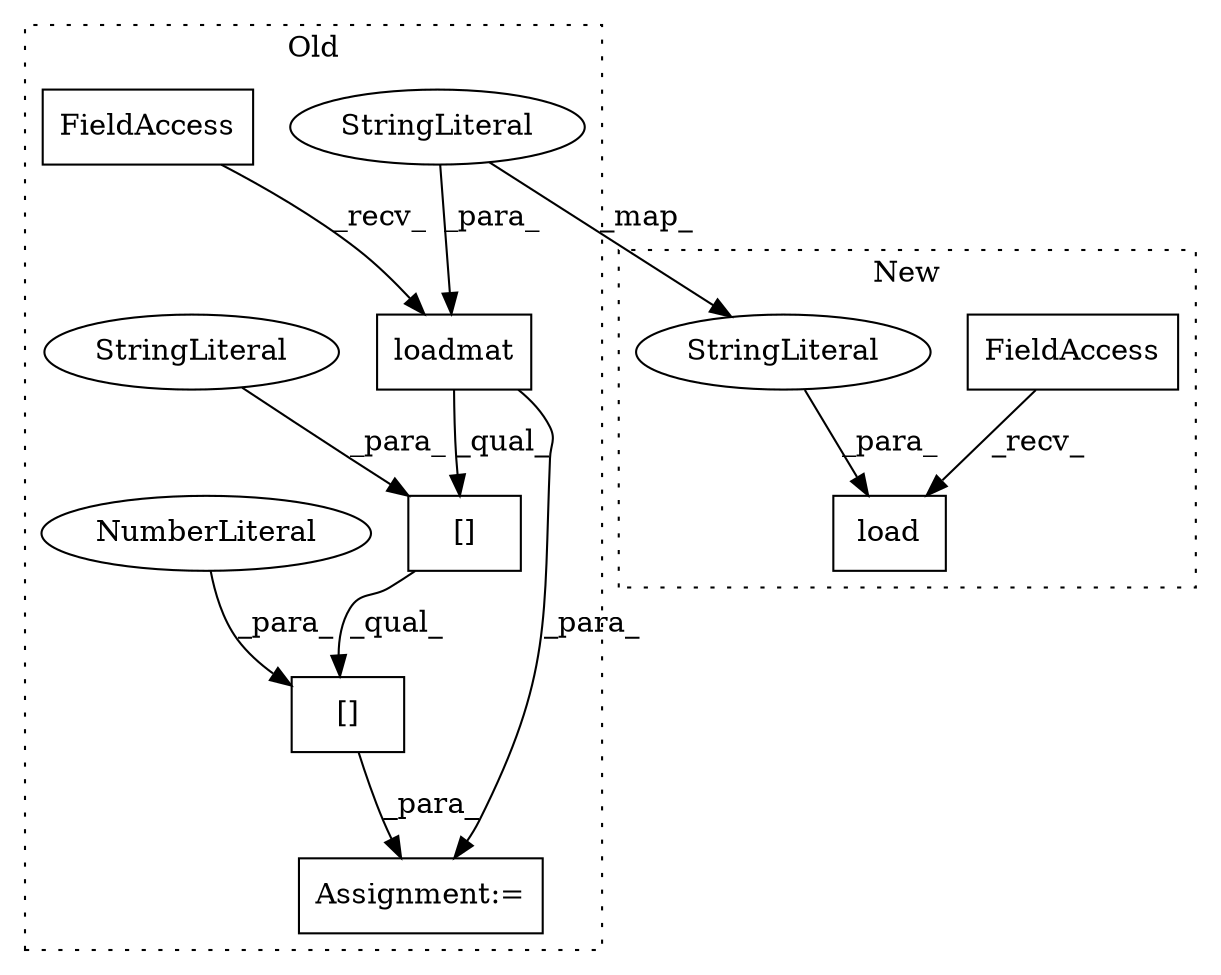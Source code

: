 digraph G {
subgraph cluster0 {
1 [label="loadmat" a="32" s="206,239" l="8,1" shape="box"];
3 [label="[]" a="2" s="248,262" l="5,1" shape="box"];
4 [label="FieldAccess" a="22" s="197" l="5" shape="box"];
5 [label="StringLiteral" a="45" s="253" l="9" shape="ellipse"];
7 [label="StringLiteral" a="45" s="214" l="25" shape="ellipse"];
9 [label="[]" a="2" s="248,265" l="16,1" shape="box"];
10 [label="NumberLiteral" a="34" s="264" l="1" shape="ellipse"];
11 [label="Assignment:=" a="7" s="247" l="1" shape="box"];
label = "Old";
style="dotted";
}
subgraph cluster1 {
2 [label="load" a="32" s="214,228" l="5,1" shape="box"];
6 [label="FieldAccess" a="22" s="197" l="16" shape="box"];
8 [label="StringLiteral" a="45" s="219" l="9" shape="ellipse"];
label = "New";
style="dotted";
}
1 -> 11 [label="_para_"];
1 -> 3 [label="_qual_"];
3 -> 9 [label="_qual_"];
4 -> 1 [label="_recv_"];
5 -> 3 [label="_para_"];
6 -> 2 [label="_recv_"];
7 -> 8 [label="_map_"];
7 -> 1 [label="_para_"];
8 -> 2 [label="_para_"];
9 -> 11 [label="_para_"];
10 -> 9 [label="_para_"];
}